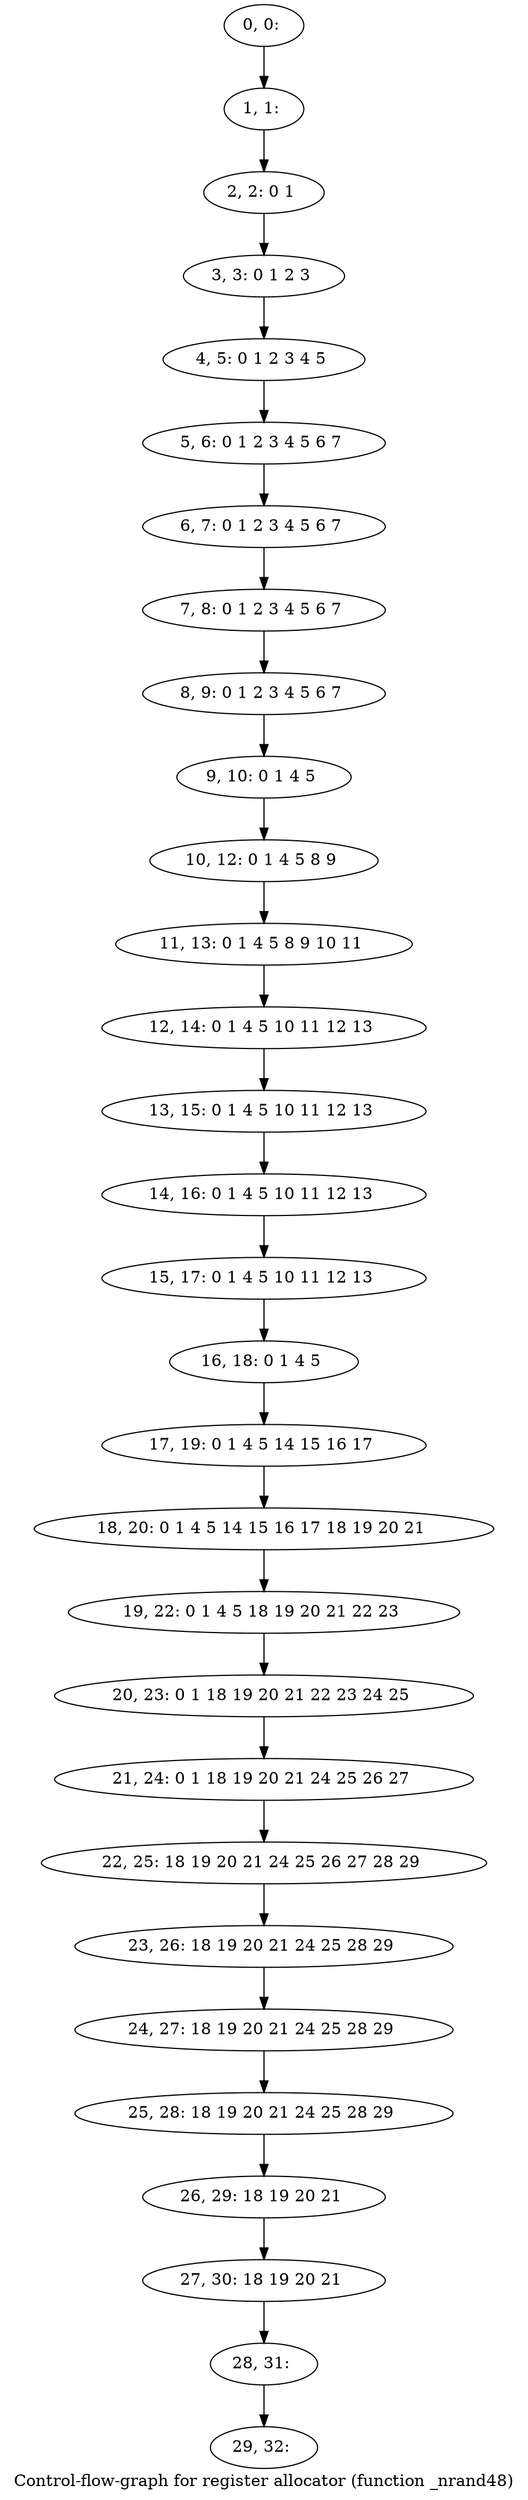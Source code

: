 digraph G {
graph [label="Control-flow-graph for register allocator (function _nrand48)"]
0[label="0, 0: "];
1[label="1, 1: "];
2[label="2, 2: 0 1 "];
3[label="3, 3: 0 1 2 3 "];
4[label="4, 5: 0 1 2 3 4 5 "];
5[label="5, 6: 0 1 2 3 4 5 6 7 "];
6[label="6, 7: 0 1 2 3 4 5 6 7 "];
7[label="7, 8: 0 1 2 3 4 5 6 7 "];
8[label="8, 9: 0 1 2 3 4 5 6 7 "];
9[label="9, 10: 0 1 4 5 "];
10[label="10, 12: 0 1 4 5 8 9 "];
11[label="11, 13: 0 1 4 5 8 9 10 11 "];
12[label="12, 14: 0 1 4 5 10 11 12 13 "];
13[label="13, 15: 0 1 4 5 10 11 12 13 "];
14[label="14, 16: 0 1 4 5 10 11 12 13 "];
15[label="15, 17: 0 1 4 5 10 11 12 13 "];
16[label="16, 18: 0 1 4 5 "];
17[label="17, 19: 0 1 4 5 14 15 16 17 "];
18[label="18, 20: 0 1 4 5 14 15 16 17 18 19 20 21 "];
19[label="19, 22: 0 1 4 5 18 19 20 21 22 23 "];
20[label="20, 23: 0 1 18 19 20 21 22 23 24 25 "];
21[label="21, 24: 0 1 18 19 20 21 24 25 26 27 "];
22[label="22, 25: 18 19 20 21 24 25 26 27 28 29 "];
23[label="23, 26: 18 19 20 21 24 25 28 29 "];
24[label="24, 27: 18 19 20 21 24 25 28 29 "];
25[label="25, 28: 18 19 20 21 24 25 28 29 "];
26[label="26, 29: 18 19 20 21 "];
27[label="27, 30: 18 19 20 21 "];
28[label="28, 31: "];
29[label="29, 32: "];
0->1 ;
1->2 ;
2->3 ;
3->4 ;
4->5 ;
5->6 ;
6->7 ;
7->8 ;
8->9 ;
9->10 ;
10->11 ;
11->12 ;
12->13 ;
13->14 ;
14->15 ;
15->16 ;
16->17 ;
17->18 ;
18->19 ;
19->20 ;
20->21 ;
21->22 ;
22->23 ;
23->24 ;
24->25 ;
25->26 ;
26->27 ;
27->28 ;
28->29 ;
}
